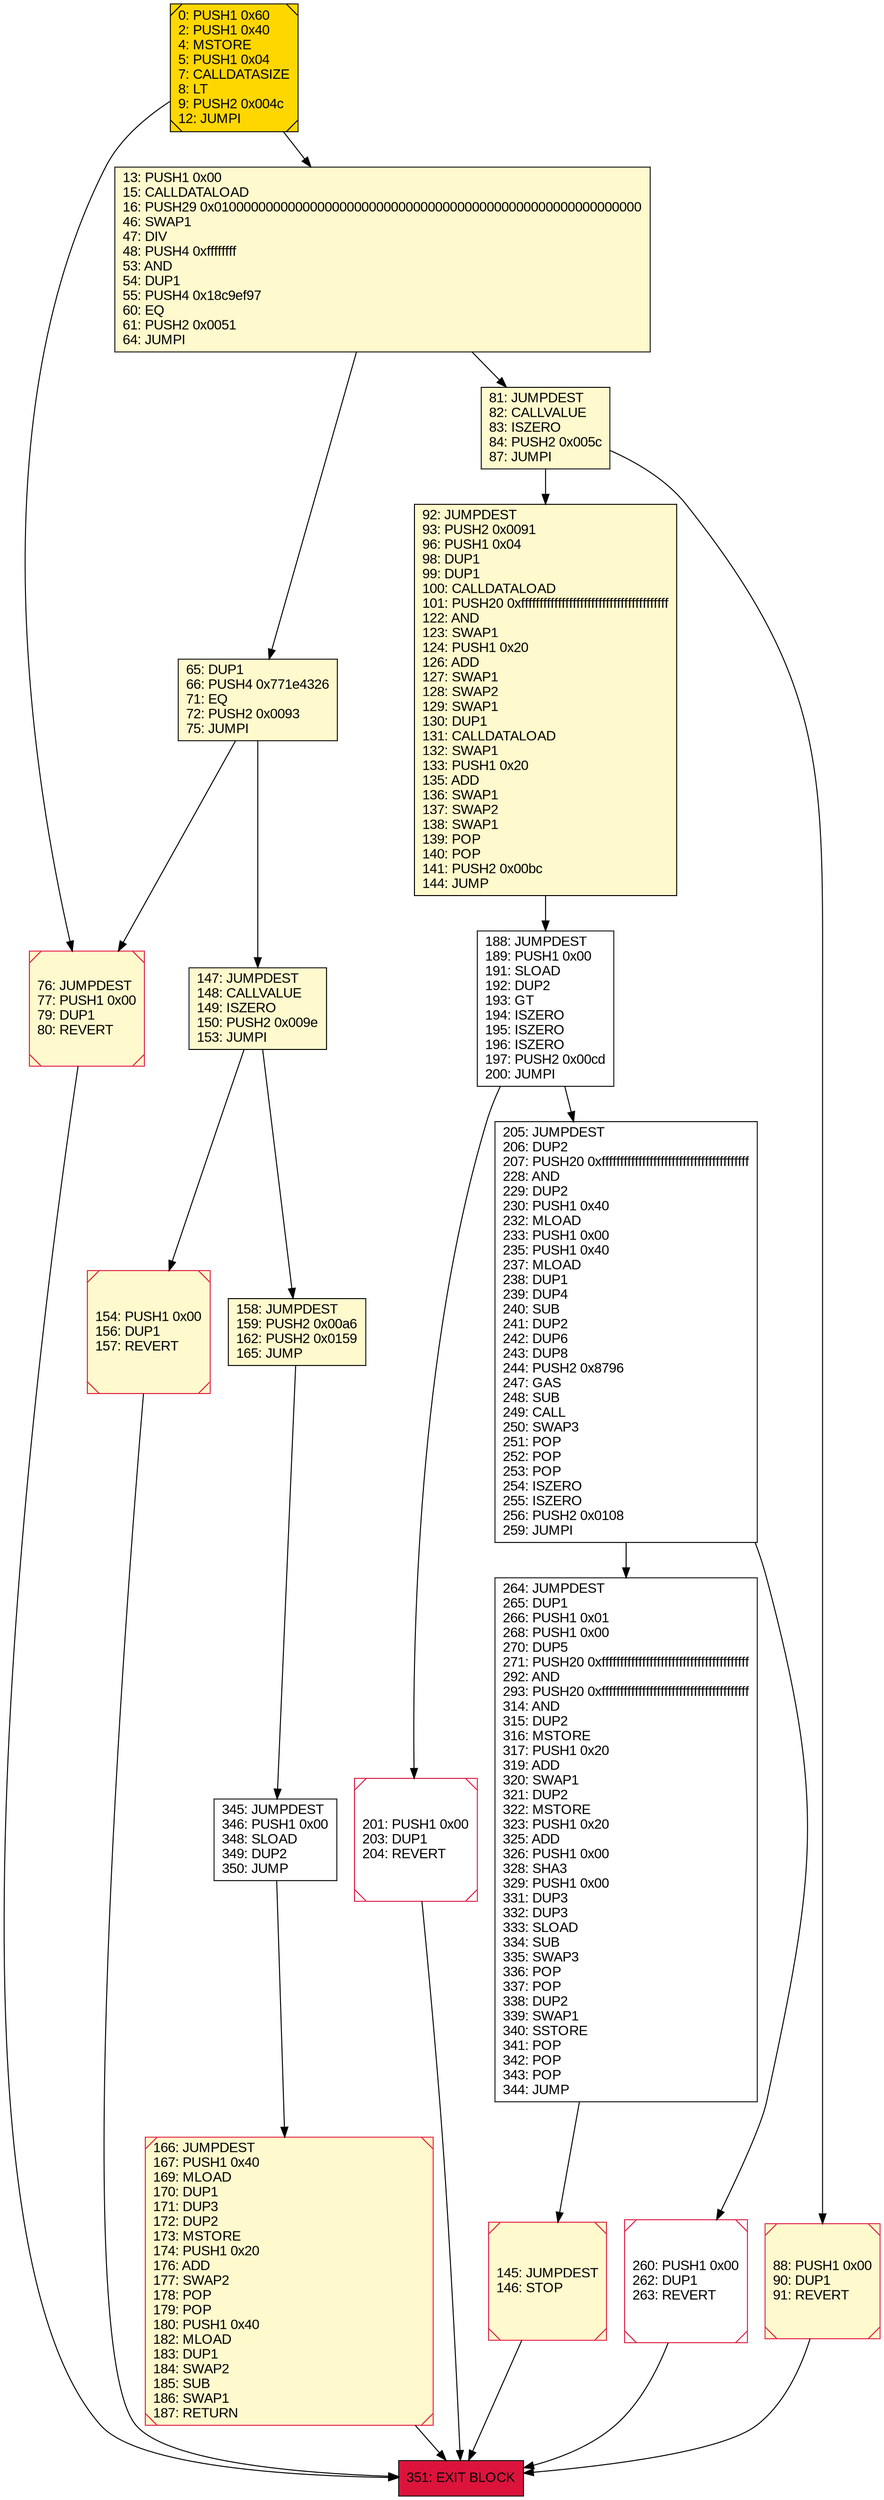 digraph G {
bgcolor=transparent rankdir=UD;
node [shape=box style=filled color=black fillcolor=white fontname=arial fontcolor=black];
145 [label="145: JUMPDEST\l146: STOP\l" fillcolor=lemonchiffon shape=Msquare color=crimson ];
260 [label="260: PUSH1 0x00\l262: DUP1\l263: REVERT\l" shape=Msquare color=crimson ];
0 [label="0: PUSH1 0x60\l2: PUSH1 0x40\l4: MSTORE\l5: PUSH1 0x04\l7: CALLDATASIZE\l8: LT\l9: PUSH2 0x004c\l12: JUMPI\l" fillcolor=lemonchiffon shape=Msquare fillcolor=gold ];
158 [label="158: JUMPDEST\l159: PUSH2 0x00a6\l162: PUSH2 0x0159\l165: JUMP\l" fillcolor=lemonchiffon ];
345 [label="345: JUMPDEST\l346: PUSH1 0x00\l348: SLOAD\l349: DUP2\l350: JUMP\l" ];
201 [label="201: PUSH1 0x00\l203: DUP1\l204: REVERT\l" shape=Msquare color=crimson ];
264 [label="264: JUMPDEST\l265: DUP1\l266: PUSH1 0x01\l268: PUSH1 0x00\l270: DUP5\l271: PUSH20 0xffffffffffffffffffffffffffffffffffffffff\l292: AND\l293: PUSH20 0xffffffffffffffffffffffffffffffffffffffff\l314: AND\l315: DUP2\l316: MSTORE\l317: PUSH1 0x20\l319: ADD\l320: SWAP1\l321: DUP2\l322: MSTORE\l323: PUSH1 0x20\l325: ADD\l326: PUSH1 0x00\l328: SHA3\l329: PUSH1 0x00\l331: DUP3\l332: DUP3\l333: SLOAD\l334: SUB\l335: SWAP3\l336: POP\l337: POP\l338: DUP2\l339: SWAP1\l340: SSTORE\l341: POP\l342: POP\l343: POP\l344: JUMP\l" ];
76 [label="76: JUMPDEST\l77: PUSH1 0x00\l79: DUP1\l80: REVERT\l" fillcolor=lemonchiffon shape=Msquare color=crimson ];
81 [label="81: JUMPDEST\l82: CALLVALUE\l83: ISZERO\l84: PUSH2 0x005c\l87: JUMPI\l" fillcolor=lemonchiffon ];
92 [label="92: JUMPDEST\l93: PUSH2 0x0091\l96: PUSH1 0x04\l98: DUP1\l99: DUP1\l100: CALLDATALOAD\l101: PUSH20 0xffffffffffffffffffffffffffffffffffffffff\l122: AND\l123: SWAP1\l124: PUSH1 0x20\l126: ADD\l127: SWAP1\l128: SWAP2\l129: SWAP1\l130: DUP1\l131: CALLDATALOAD\l132: SWAP1\l133: PUSH1 0x20\l135: ADD\l136: SWAP1\l137: SWAP2\l138: SWAP1\l139: POP\l140: POP\l141: PUSH2 0x00bc\l144: JUMP\l" fillcolor=lemonchiffon ];
13 [label="13: PUSH1 0x00\l15: CALLDATALOAD\l16: PUSH29 0x0100000000000000000000000000000000000000000000000000000000\l46: SWAP1\l47: DIV\l48: PUSH4 0xffffffff\l53: AND\l54: DUP1\l55: PUSH4 0x18c9ef97\l60: EQ\l61: PUSH2 0x0051\l64: JUMPI\l" fillcolor=lemonchiffon ];
188 [label="188: JUMPDEST\l189: PUSH1 0x00\l191: SLOAD\l192: DUP2\l193: GT\l194: ISZERO\l195: ISZERO\l196: ISZERO\l197: PUSH2 0x00cd\l200: JUMPI\l" ];
166 [label="166: JUMPDEST\l167: PUSH1 0x40\l169: MLOAD\l170: DUP1\l171: DUP3\l172: DUP2\l173: MSTORE\l174: PUSH1 0x20\l176: ADD\l177: SWAP2\l178: POP\l179: POP\l180: PUSH1 0x40\l182: MLOAD\l183: DUP1\l184: SWAP2\l185: SUB\l186: SWAP1\l187: RETURN\l" fillcolor=lemonchiffon shape=Msquare color=crimson ];
205 [label="205: JUMPDEST\l206: DUP2\l207: PUSH20 0xffffffffffffffffffffffffffffffffffffffff\l228: AND\l229: DUP2\l230: PUSH1 0x40\l232: MLOAD\l233: PUSH1 0x00\l235: PUSH1 0x40\l237: MLOAD\l238: DUP1\l239: DUP4\l240: SUB\l241: DUP2\l242: DUP6\l243: DUP8\l244: PUSH2 0x8796\l247: GAS\l248: SUB\l249: CALL\l250: SWAP3\l251: POP\l252: POP\l253: POP\l254: ISZERO\l255: ISZERO\l256: PUSH2 0x0108\l259: JUMPI\l" ];
147 [label="147: JUMPDEST\l148: CALLVALUE\l149: ISZERO\l150: PUSH2 0x009e\l153: JUMPI\l" fillcolor=lemonchiffon ];
88 [label="88: PUSH1 0x00\l90: DUP1\l91: REVERT\l" fillcolor=lemonchiffon shape=Msquare color=crimson ];
154 [label="154: PUSH1 0x00\l156: DUP1\l157: REVERT\l" fillcolor=lemonchiffon shape=Msquare color=crimson ];
65 [label="65: DUP1\l66: PUSH4 0x771e4326\l71: EQ\l72: PUSH2 0x0093\l75: JUMPI\l" fillcolor=lemonchiffon ];
351 [label="351: EXIT BLOCK\l" fillcolor=crimson ];
92 -> 188;
81 -> 88;
166 -> 351;
147 -> 154;
264 -> 145;
13 -> 65;
158 -> 345;
205 -> 260;
147 -> 158;
65 -> 76;
76 -> 351;
145 -> 351;
81 -> 92;
13 -> 81;
154 -> 351;
88 -> 351;
188 -> 205;
65 -> 147;
0 -> 76;
0 -> 13;
201 -> 351;
260 -> 351;
188 -> 201;
205 -> 264;
345 -> 166;
}